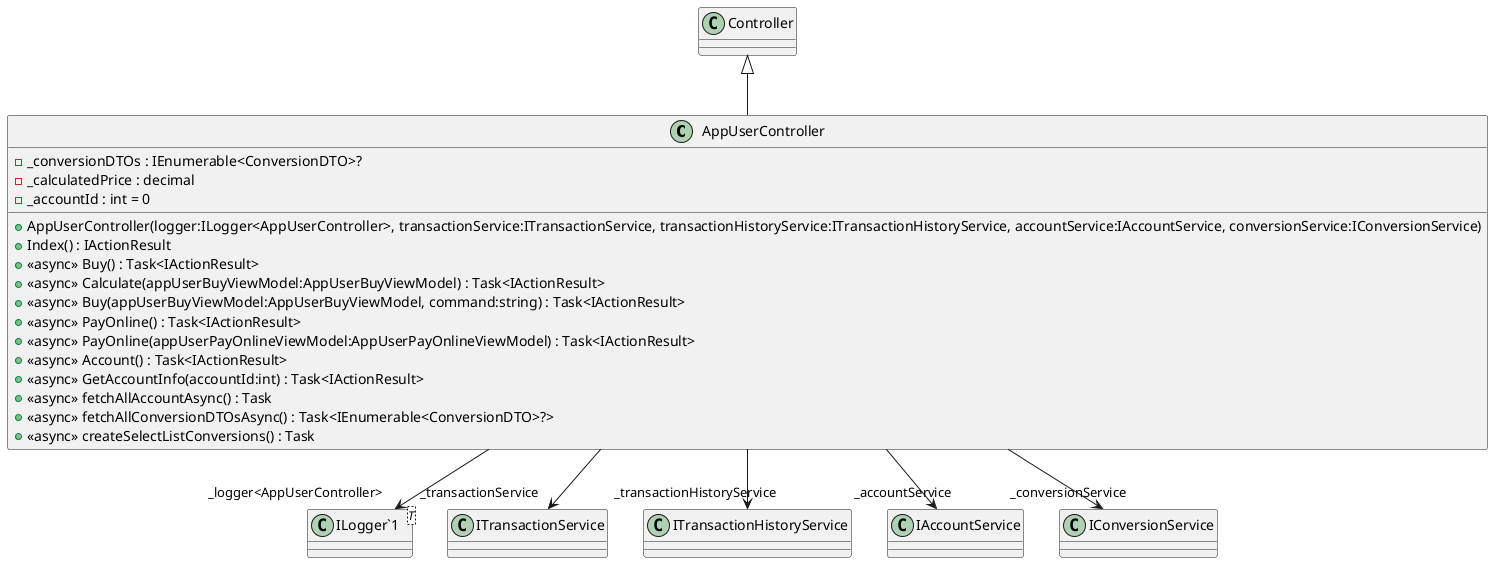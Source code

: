 @startuml
class AppUserController {
    - _conversionDTOs : IEnumerable<ConversionDTO>?
    - _calculatedPrice : decimal
    - _accountId : int = 0
    + AppUserController(logger:ILogger<AppUserController>, transactionService:ITransactionService, transactionHistoryService:ITransactionHistoryService, accountService:IAccountService, conversionService:IConversionService)
    + Index() : IActionResult
    + <<async>> Buy() : Task<IActionResult>
    + <<async>> Calculate(appUserBuyViewModel:AppUserBuyViewModel) : Task<IActionResult>
    + <<async>> Buy(appUserBuyViewModel:AppUserBuyViewModel, command:string) : Task<IActionResult>
    + <<async>> PayOnline() : Task<IActionResult>
    + <<async>> PayOnline(appUserPayOnlineViewModel:AppUserPayOnlineViewModel) : Task<IActionResult>
    + <<async>> Account() : Task<IActionResult>
    + <<async>> GetAccountInfo(accountId:int) : Task<IActionResult>
    + <<async>> fetchAllAccountAsync() : Task
    + <<async>> fetchAllConversionDTOsAsync() : Task<IEnumerable<ConversionDTO>?>
    + <<async>> createSelectListConversions() : Task
}
class "ILogger`1"<T> {
}
Controller <|-- AppUserController
AppUserController --> "_logger<AppUserController>" "ILogger`1"
AppUserController --> "_transactionService" ITransactionService
AppUserController --> "_transactionHistoryService" ITransactionHistoryService
AppUserController --> "_accountService" IAccountService
AppUserController --> "_conversionService" IConversionService
@enduml
